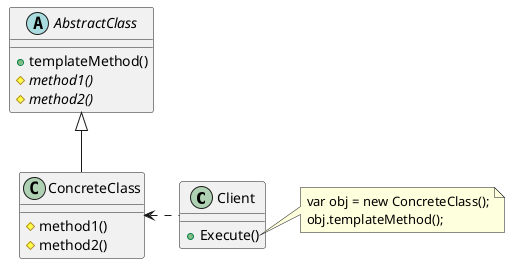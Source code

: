 @startuml

' クラス定義
class Client {
    {method} +Execute()
}
abstract AbstractClass {
    {method} +templateMethod()
    {abstract} #method1()
    {abstract} #method2()
}
class ConcreteClass extends AbstractClass {
    {method} #method1()
    {method} #method2()
}
note right of Client::Execute
    var obj = new ConcreteClass();
    obj.templateMethod();
end note

' 関係定義
ConcreteClass <.right. Client

@enduml